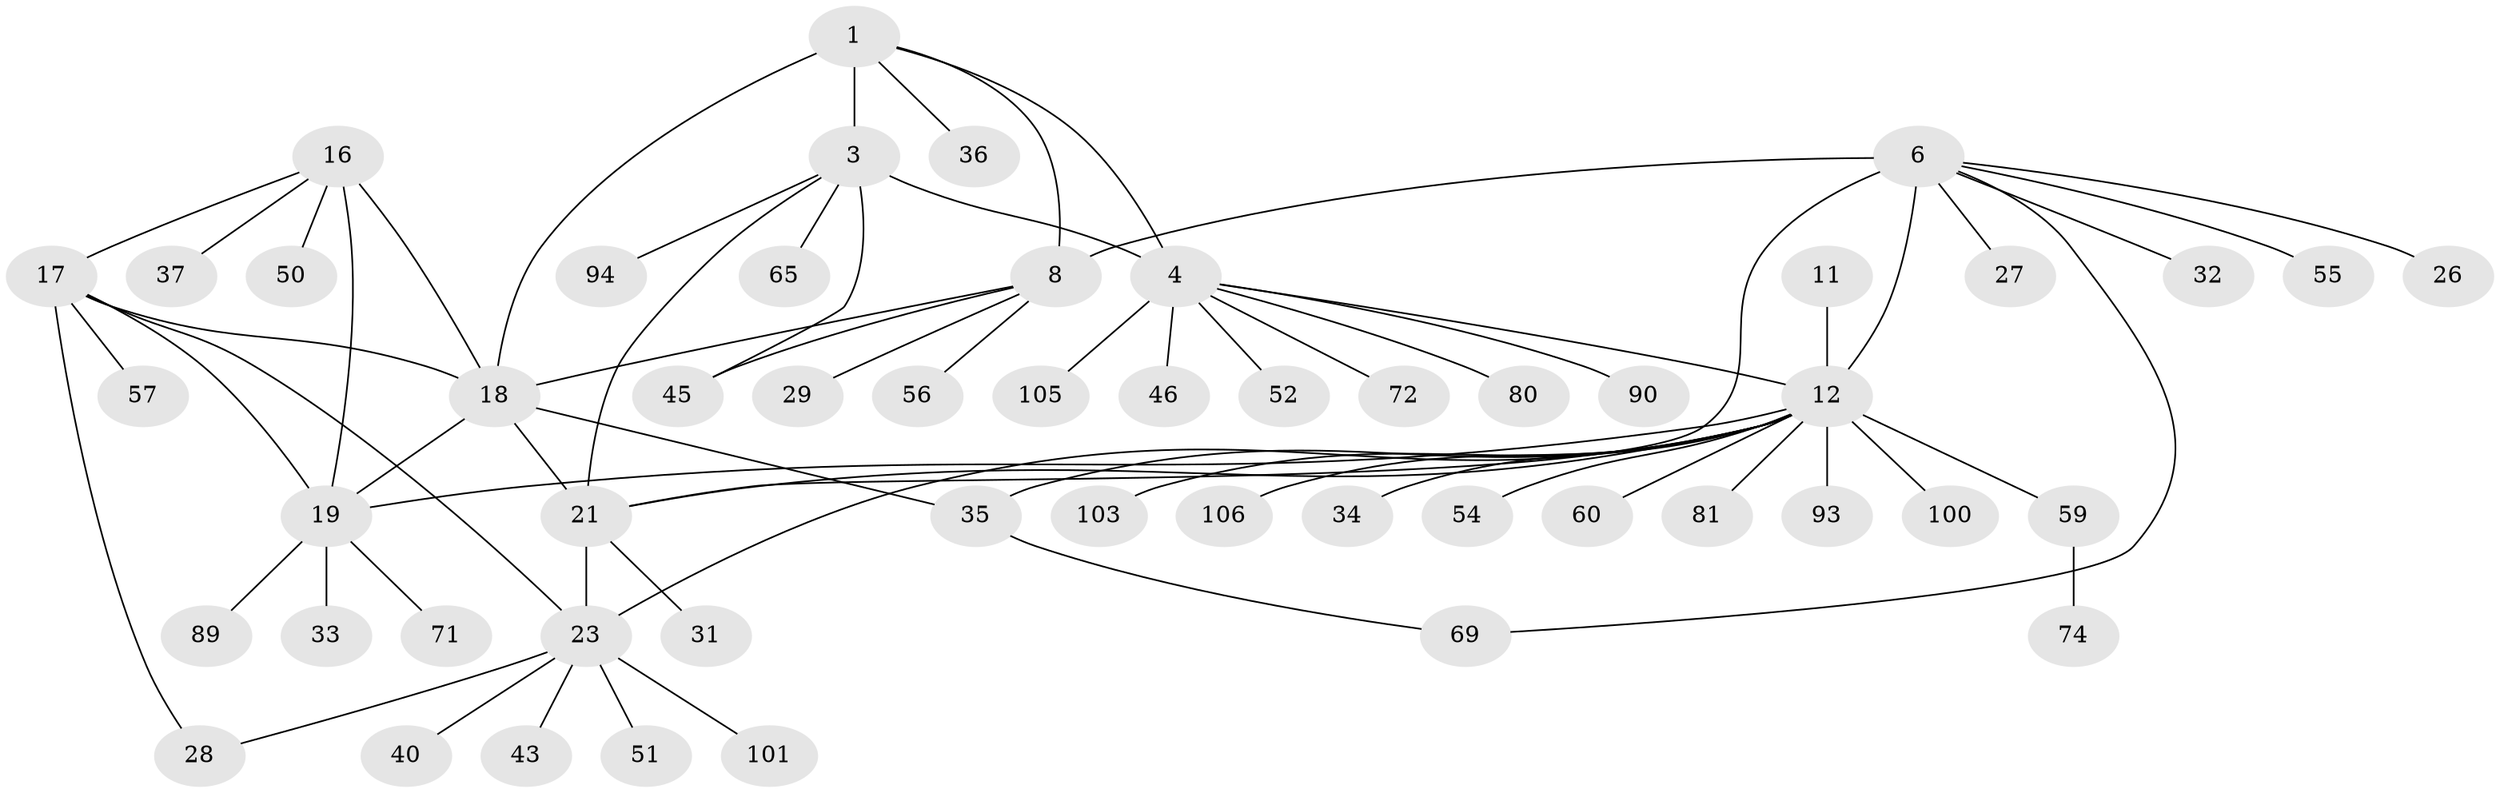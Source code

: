 // original degree distribution, {5: 0.056074766355140186, 7: 0.028037383177570093, 6: 0.009345794392523364, 11: 0.018691588785046728, 8: 0.056074766355140186, 10: 0.018691588785046728, 14: 0.009345794392523364, 9: 0.018691588785046728, 13: 0.009345794392523364, 4: 0.018691588785046728, 1: 0.6448598130841121, 3: 0.028037383177570093, 2: 0.08411214953271028}
// Generated by graph-tools (version 1.1) at 2025/15/03/09/25 04:15:56]
// undirected, 53 vertices, 68 edges
graph export_dot {
graph [start="1"]
  node [color=gray90,style=filled];
  1 [super="+2"];
  3 [super="+5+76+92"];
  4;
  6 [super="+9+67+10+7+49"];
  8 [super="+91+70+107+66+95"];
  11 [super="+30"];
  12 [super="+13"];
  16 [super="+68+64"];
  17 [super="+42"];
  18 [super="+87+20"];
  19;
  21 [super="+61+62+53+77+22+58"];
  23 [super="+79+25+96"];
  26;
  27;
  28 [super="+83+48"];
  29;
  31;
  32;
  33;
  34;
  35;
  36;
  37;
  40;
  43;
  45;
  46;
  50 [super="+98"];
  51;
  52 [super="+104+85"];
  54;
  55;
  56;
  57;
  59;
  60;
  65;
  69;
  71;
  72;
  74;
  80;
  81;
  89;
  90;
  93;
  94;
  100;
  101;
  103;
  105;
  106;
  1 -- 3 [weight=4];
  1 -- 4 [weight=2];
  1 -- 18;
  1 -- 36;
  1 -- 8;
  3 -- 4 [weight=2];
  3 -- 65;
  3 -- 45;
  3 -- 94;
  3 -- 21;
  4 -- 46;
  4 -- 52;
  4 -- 72;
  4 -- 80;
  4 -- 90;
  4 -- 105;
  4 -- 12;
  6 -- 8 [weight=4];
  6 -- 32;
  6 -- 55;
  6 -- 69;
  6 -- 21;
  6 -- 26;
  6 -- 27;
  6 -- 12;
  8 -- 29;
  8 -- 45;
  8 -- 56;
  8 -- 18;
  11 -- 12 [weight=4];
  12 -- 34;
  12 -- 81;
  12 -- 93;
  12 -- 100;
  12 -- 103;
  12 -- 106;
  12 -- 35;
  12 -- 19;
  12 -- 21;
  12 -- 54;
  12 -- 23;
  12 -- 59;
  12 -- 60;
  16 -- 17;
  16 -- 18 [weight=2];
  16 -- 19;
  16 -- 37;
  16 -- 50;
  17 -- 18 [weight=2];
  17 -- 19;
  17 -- 57;
  17 -- 28;
  17 -- 23;
  18 -- 19 [weight=2];
  18 -- 35;
  18 -- 21;
  19 -- 33;
  19 -- 71;
  19 -- 89;
  21 -- 23 [weight=6];
  21 -- 31;
  23 -- 40;
  23 -- 51;
  23 -- 101;
  23 -- 43;
  23 -- 28;
  35 -- 69;
  59 -- 74;
}

